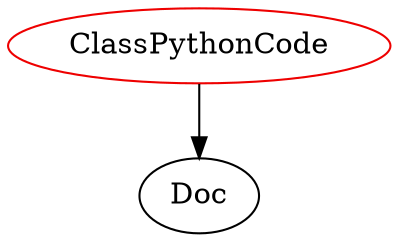 digraph classpythoncode{
ClassPythonCode -> Doc;
ClassPythonCode	[shape=oval, color=red2, label="ClassPythonCode"];
}
